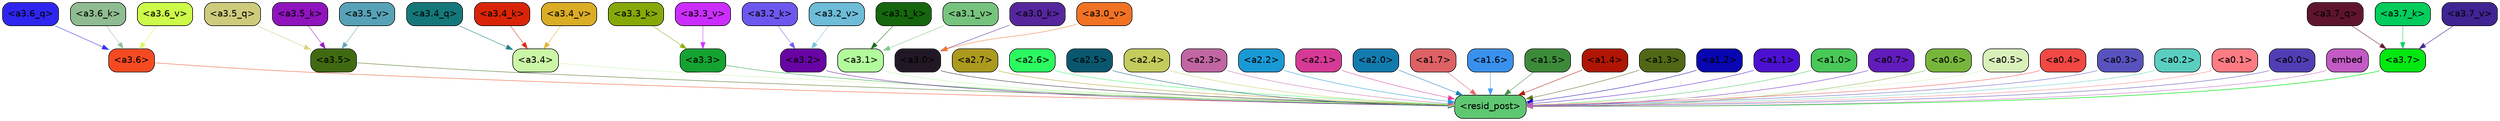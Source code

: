 strict digraph "" {
	graph [bgcolor=transparent,
		layout=dot,
		overlap=false,
		splines=true
	];
	"<a3.7>"	[color=black,
		fillcolor="#03e810",
		fontname=Helvetica,
		shape=box,
		style="filled, rounded"];
	"<resid_post>"	[color=black,
		fillcolor="#5fc772",
		fontname=Helvetica,
		shape=box,
		style="filled, rounded"];
	"<a3.7>" -> "<resid_post>"	[color="#03e810",
		penwidth=0.8263697922229767];
	"<a3.6>"	[color=black,
		fillcolor="#f54a21",
		fontname=Helvetica,
		shape=box,
		style="filled, rounded"];
	"<a3.6>" -> "<resid_post>"	[color="#f54a21",
		penwidth=0.6];
	"<a3.5>"	[color=black,
		fillcolor="#406a10",
		fontname=Helvetica,
		shape=box,
		style="filled, rounded"];
	"<a3.5>" -> "<resid_post>"	[color="#406a10",
		penwidth=0.6];
	"<a3.4>"	[color=black,
		fillcolor="#caf6a6",
		fontname=Helvetica,
		shape=box,
		style="filled, rounded"];
	"<a3.4>" -> "<resid_post>"	[color="#caf6a6",
		penwidth=0.6];
	"<a3.3>"	[color=black,
		fillcolor="#14a230",
		fontname=Helvetica,
		shape=box,
		style="filled, rounded"];
	"<a3.3>" -> "<resid_post>"	[color="#14a230",
		penwidth=0.6];
	"<a3.2>"	[color=black,
		fillcolor="#6804a4",
		fontname=Helvetica,
		shape=box,
		style="filled, rounded"];
	"<a3.2>" -> "<resid_post>"	[color="#6804a4",
		penwidth=0.6];
	"<a3.1>"	[color=black,
		fillcolor="#b2fb9c",
		fontname=Helvetica,
		shape=box,
		style="filled, rounded"];
	"<a3.1>" -> "<resid_post>"	[color="#b2fb9c",
		penwidth=0.6];
	"<a3.0>"	[color=black,
		fillcolor="#221825",
		fontname=Helvetica,
		shape=box,
		style="filled, rounded"];
	"<a3.0>" -> "<resid_post>"	[color="#221825",
		penwidth=0.6];
	"<a2.7>"	[color=black,
		fillcolor="#ab9a1d",
		fontname=Helvetica,
		shape=box,
		style="filled, rounded"];
	"<a2.7>" -> "<resid_post>"	[color="#ab9a1d",
		penwidth=0.6];
	"<a2.6>"	[color=black,
		fillcolor="#2afa60",
		fontname=Helvetica,
		shape=box,
		style="filled, rounded"];
	"<a2.6>" -> "<resid_post>"	[color="#2afa60",
		penwidth=0.6];
	"<a2.5>"	[color=black,
		fillcolor="#09576f",
		fontname=Helvetica,
		shape=box,
		style="filled, rounded"];
	"<a2.5>" -> "<resid_post>"	[color="#09576f",
		penwidth=0.6];
	"<a2.4>"	[color=black,
		fillcolor="#c3cc5c",
		fontname=Helvetica,
		shape=box,
		style="filled, rounded"];
	"<a2.4>" -> "<resid_post>"	[color="#c3cc5c",
		penwidth=0.6];
	"<a2.3>"	[color=black,
		fillcolor="#c166a2",
		fontname=Helvetica,
		shape=box,
		style="filled, rounded"];
	"<a2.3>" -> "<resid_post>"	[color="#c166a2",
		penwidth=0.6];
	"<a2.2>"	[color=black,
		fillcolor="#1999d5",
		fontname=Helvetica,
		shape=box,
		style="filled, rounded"];
	"<a2.2>" -> "<resid_post>"	[color="#1999d5",
		penwidth=0.6];
	"<a2.1>"	[color=black,
		fillcolor="#d73a96",
		fontname=Helvetica,
		shape=box,
		style="filled, rounded"];
	"<a2.1>" -> "<resid_post>"	[color="#d73a96",
		penwidth=0.6];
	"<a2.0>"	[color=black,
		fillcolor="#127bae",
		fontname=Helvetica,
		shape=box,
		style="filled, rounded"];
	"<a2.0>" -> "<resid_post>"	[color="#127bae",
		penwidth=0.6];
	"<a1.7>"	[color=black,
		fillcolor="#dd6165",
		fontname=Helvetica,
		shape=box,
		style="filled, rounded"];
	"<a1.7>" -> "<resid_post>"	[color="#dd6165",
		penwidth=0.6];
	"<a1.6>"	[color=black,
		fillcolor="#3991ee",
		fontname=Helvetica,
		shape=box,
		style="filled, rounded"];
	"<a1.6>" -> "<resid_post>"	[color="#3991ee",
		penwidth=0.6];
	"<a1.5>"	[color=black,
		fillcolor="#3c8b39",
		fontname=Helvetica,
		shape=box,
		style="filled, rounded"];
	"<a1.5>" -> "<resid_post>"	[color="#3c8b39",
		penwidth=0.6];
	"<a1.4>"	[color=black,
		fillcolor="#b11504",
		fontname=Helvetica,
		shape=box,
		style="filled, rounded"];
	"<a1.4>" -> "<resid_post>"	[color="#b11504",
		penwidth=0.6];
	"<a1.3>"	[color=black,
		fillcolor="#506815",
		fontname=Helvetica,
		shape=box,
		style="filled, rounded"];
	"<a1.3>" -> "<resid_post>"	[color="#506815",
		penwidth=0.6];
	"<a1.2>"	[color=black,
		fillcolor="#0806b0",
		fontname=Helvetica,
		shape=box,
		style="filled, rounded"];
	"<a1.2>" -> "<resid_post>"	[color="#0806b0",
		penwidth=0.6];
	"<a1.1>"	[color=black,
		fillcolor="#4c10d1",
		fontname=Helvetica,
		shape=box,
		style="filled, rounded"];
	"<a1.1>" -> "<resid_post>"	[color="#4c10d1",
		penwidth=0.6];
	"<a1.0>"	[color=black,
		fillcolor="#48c857",
		fontname=Helvetica,
		shape=box,
		style="filled, rounded"];
	"<a1.0>" -> "<resid_post>"	[color="#48c857",
		penwidth=0.6];
	"<a0.7>"	[color=black,
		fillcolor="#621bbc",
		fontname=Helvetica,
		shape=box,
		style="filled, rounded"];
	"<a0.7>" -> "<resid_post>"	[color="#621bbc",
		penwidth=0.6];
	"<a0.6>"	[color=black,
		fillcolor="#78b63b",
		fontname=Helvetica,
		shape=box,
		style="filled, rounded"];
	"<a0.6>" -> "<resid_post>"	[color="#78b63b",
		penwidth=0.6];
	"<a0.5>"	[color=black,
		fillcolor="#d9f0bb",
		fontname=Helvetica,
		shape=box,
		style="filled, rounded"];
	"<a0.5>" -> "<resid_post>"	[color="#d9f0bb",
		penwidth=0.6];
	"<a0.4>"	[color=black,
		fillcolor="#f14844",
		fontname=Helvetica,
		shape=box,
		style="filled, rounded"];
	"<a0.4>" -> "<resid_post>"	[color="#f14844",
		penwidth=0.6];
	"<a0.3>"	[color=black,
		fillcolor="#5852bf",
		fontname=Helvetica,
		shape=box,
		style="filled, rounded"];
	"<a0.3>" -> "<resid_post>"	[color="#5852bf",
		penwidth=0.6];
	"<a0.2>"	[color=black,
		fillcolor="#5acec1",
		fontname=Helvetica,
		shape=box,
		style="filled, rounded"];
	"<a0.2>" -> "<resid_post>"	[color="#5acec1",
		penwidth=0.6];
	"<a0.1>"	[color=black,
		fillcolor="#ff7b83",
		fontname=Helvetica,
		shape=box,
		style="filled, rounded"];
	"<a0.1>" -> "<resid_post>"	[color="#ff7b83",
		penwidth=0.6];
	"<a0.0>"	[color=black,
		fillcolor="#513eb5",
		fontname=Helvetica,
		shape=box,
		style="filled, rounded"];
	"<a0.0>" -> "<resid_post>"	[color="#513eb5",
		penwidth=0.6];
	embed	[color=black,
		fillcolor="#c45ac5",
		fontname=Helvetica,
		shape=box,
		style="filled, rounded"];
	embed -> "<resid_post>"	[color="#c45ac5",
		penwidth=0.6];
	"<a3.7_q>"	[color=black,
		fillcolor="#5f142d",
		fontname=Helvetica,
		shape=box,
		style="filled, rounded"];
	"<a3.7_q>" -> "<a3.7>"	[color="#5f142d",
		penwidth=0.6];
	"<a3.6_q>"	[color=black,
		fillcolor="#2f25f0",
		fontname=Helvetica,
		shape=box,
		style="filled, rounded"];
	"<a3.6_q>" -> "<a3.6>"	[color="#2f25f0",
		penwidth=0.6];
	"<a3.5_q>"	[color=black,
		fillcolor="#cecb7c",
		fontname=Helvetica,
		shape=box,
		style="filled, rounded"];
	"<a3.5_q>" -> "<a3.5>"	[color="#cecb7c",
		penwidth=0.6];
	"<a3.4_q>"	[color=black,
		fillcolor="#147779",
		fontname=Helvetica,
		shape=box,
		style="filled, rounded"];
	"<a3.4_q>" -> "<a3.4>"	[color="#147779",
		penwidth=0.6];
	"<a3.7_k>"	[color=black,
		fillcolor="#00cd5b",
		fontname=Helvetica,
		shape=box,
		style="filled, rounded"];
	"<a3.7_k>" -> "<a3.7>"	[color="#00cd5b",
		penwidth=0.6];
	"<a3.6_k>"	[color=black,
		fillcolor="#8fbc90",
		fontname=Helvetica,
		shape=box,
		style="filled, rounded"];
	"<a3.6_k>" -> "<a3.6>"	[color="#8fbc90",
		penwidth=0.6];
	"<a3.5_k>"	[color=black,
		fillcolor="#8f14bd",
		fontname=Helvetica,
		shape=box,
		style="filled, rounded"];
	"<a3.5_k>" -> "<a3.5>"	[color="#8f14bd",
		penwidth=0.6];
	"<a3.4_k>"	[color=black,
		fillcolor="#da2407",
		fontname=Helvetica,
		shape=box,
		style="filled, rounded"];
	"<a3.4_k>" -> "<a3.4>"	[color="#da2407",
		penwidth=0.6];
	"<a3.3_k>"	[color=black,
		fillcolor="#86a909",
		fontname=Helvetica,
		shape=box,
		style="filled, rounded"];
	"<a3.3_k>" -> "<a3.3>"	[color="#86a909",
		penwidth=0.6];
	"<a3.2_k>"	[color=black,
		fillcolor="#6c57ef",
		fontname=Helvetica,
		shape=box,
		style="filled, rounded"];
	"<a3.2_k>" -> "<a3.2>"	[color="#6c57ef",
		penwidth=0.6];
	"<a3.1_k>"	[color=black,
		fillcolor="#15660d",
		fontname=Helvetica,
		shape=box,
		style="filled, rounded"];
	"<a3.1_k>" -> "<a3.1>"	[color="#15660d",
		penwidth=0.6];
	"<a3.0_k>"	[color=black,
		fillcolor="#55269c",
		fontname=Helvetica,
		shape=box,
		style="filled, rounded"];
	"<a3.0_k>" -> "<a3.0>"	[color="#55269c",
		penwidth=0.6];
	"<a3.7_v>"	[color=black,
		fillcolor="#3f2492",
		fontname=Helvetica,
		shape=box,
		style="filled, rounded"];
	"<a3.7_v>" -> "<a3.7>"	[color="#3f2492",
		penwidth=0.6738671064376831];
	"<a3.6_v>"	[color=black,
		fillcolor="#cdfb49",
		fontname=Helvetica,
		shape=box,
		style="filled, rounded"];
	"<a3.6_v>" -> "<a3.6>"	[color="#cdfb49",
		penwidth=0.6];
	"<a3.5_v>"	[color=black,
		fillcolor="#57a2b7",
		fontname=Helvetica,
		shape=box,
		style="filled, rounded"];
	"<a3.5_v>" -> "<a3.5>"	[color="#57a2b7",
		penwidth=0.6];
	"<a3.4_v>"	[color=black,
		fillcolor="#dbad25",
		fontname=Helvetica,
		shape=box,
		style="filled, rounded"];
	"<a3.4_v>" -> "<a3.4>"	[color="#dbad25",
		penwidth=0.6];
	"<a3.3_v>"	[color=black,
		fillcolor="#cb2dfe",
		fontname=Helvetica,
		shape=box,
		style="filled, rounded"];
	"<a3.3_v>" -> "<a3.3>"	[color="#cb2dfe",
		penwidth=0.6];
	"<a3.2_v>"	[color=black,
		fillcolor="#6dbcd8",
		fontname=Helvetica,
		shape=box,
		style="filled, rounded"];
	"<a3.2_v>" -> "<a3.2>"	[color="#6dbcd8",
		penwidth=0.6];
	"<a3.1_v>"	[color=black,
		fillcolor="#76c37e",
		fontname=Helvetica,
		shape=box,
		style="filled, rounded"];
	"<a3.1_v>" -> "<a3.1>"	[color="#76c37e",
		penwidth=0.6];
	"<a3.0_v>"	[color=black,
		fillcolor="#f27224",
		fontname=Helvetica,
		shape=box,
		style="filled, rounded"];
	"<a3.0_v>" -> "<a3.0>"	[color="#f27224",
		penwidth=0.6];
}
